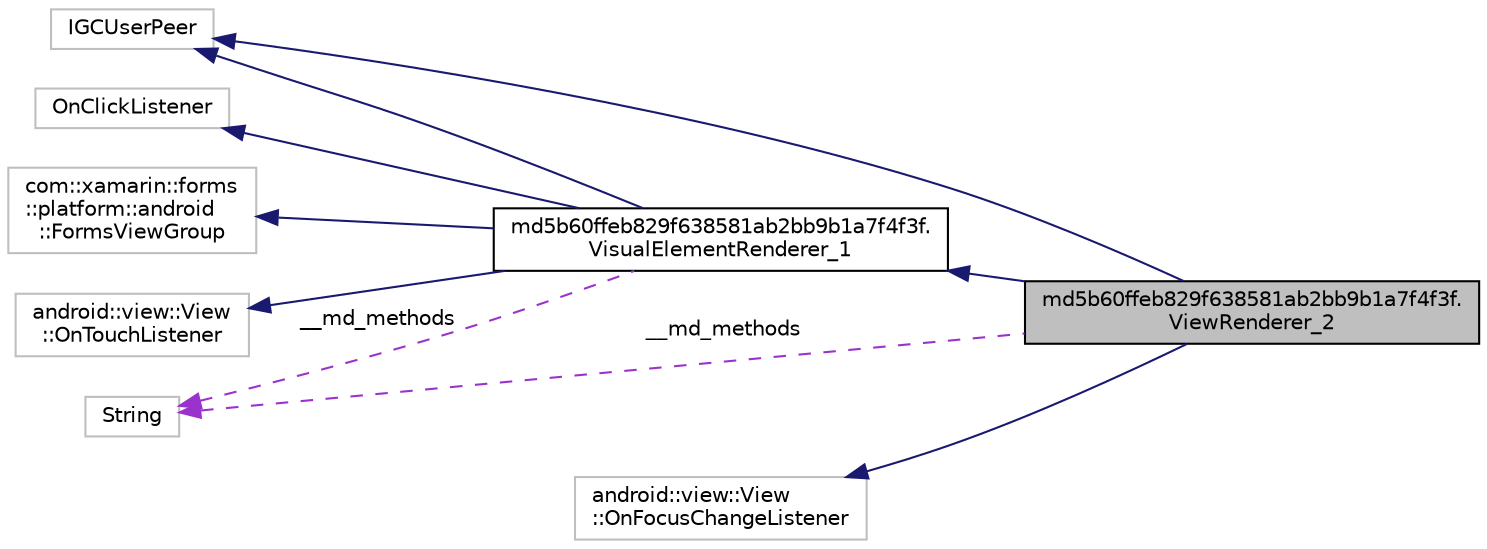 digraph "md5b60ffeb829f638581ab2bb9b1a7f4f3f.ViewRenderer_2"
{
  edge [fontname="Helvetica",fontsize="10",labelfontname="Helvetica",labelfontsize="10"];
  node [fontname="Helvetica",fontsize="10",shape=record];
  rankdir="LR";
  Node32 [label="md5b60ffeb829f638581ab2bb9b1a7f4f3f.\lViewRenderer_2",height=0.2,width=0.4,color="black", fillcolor="grey75", style="filled", fontcolor="black"];
  Node33 -> Node32 [dir="back",color="midnightblue",fontsize="10",style="solid",fontname="Helvetica"];
  Node33 [label="md5b60ffeb829f638581ab2bb9b1a7f4f3f.\lVisualElementRenderer_1",height=0.2,width=0.4,color="black", fillcolor="white", style="filled",URL="$classmd5b60ffeb829f638581ab2bb9b1a7f4f3f_1_1_visual_element_renderer__1.html"];
  Node34 -> Node33 [dir="back",color="midnightblue",fontsize="10",style="solid",fontname="Helvetica"];
  Node34 [label="com::xamarin::forms\l::platform::android\l::FormsViewGroup",height=0.2,width=0.4,color="grey75", fillcolor="white", style="filled"];
  Node35 -> Node33 [dir="back",color="midnightblue",fontsize="10",style="solid",fontname="Helvetica"];
  Node35 [label="IGCUserPeer",height=0.2,width=0.4,color="grey75", fillcolor="white", style="filled"];
  Node36 -> Node33 [dir="back",color="midnightblue",fontsize="10",style="solid",fontname="Helvetica"];
  Node36 [label="android::view::View\l::OnTouchListener",height=0.2,width=0.4,color="grey75", fillcolor="white", style="filled"];
  Node37 -> Node33 [dir="back",color="midnightblue",fontsize="10",style="solid",fontname="Helvetica"];
  Node37 [label="OnClickListener",height=0.2,width=0.4,color="grey75", fillcolor="white", style="filled"];
  Node38 -> Node33 [dir="back",color="darkorchid3",fontsize="10",style="dashed",label=" __md_methods" ,fontname="Helvetica"];
  Node38 [label="String",height=0.2,width=0.4,color="grey75", fillcolor="white", style="filled"];
  Node35 -> Node32 [dir="back",color="midnightblue",fontsize="10",style="solid",fontname="Helvetica"];
  Node39 -> Node32 [dir="back",color="midnightblue",fontsize="10",style="solid",fontname="Helvetica"];
  Node39 [label="android::view::View\l::OnFocusChangeListener",height=0.2,width=0.4,color="grey75", fillcolor="white", style="filled"];
  Node38 -> Node32 [dir="back",color="darkorchid3",fontsize="10",style="dashed",label=" __md_methods" ,fontname="Helvetica"];
}
